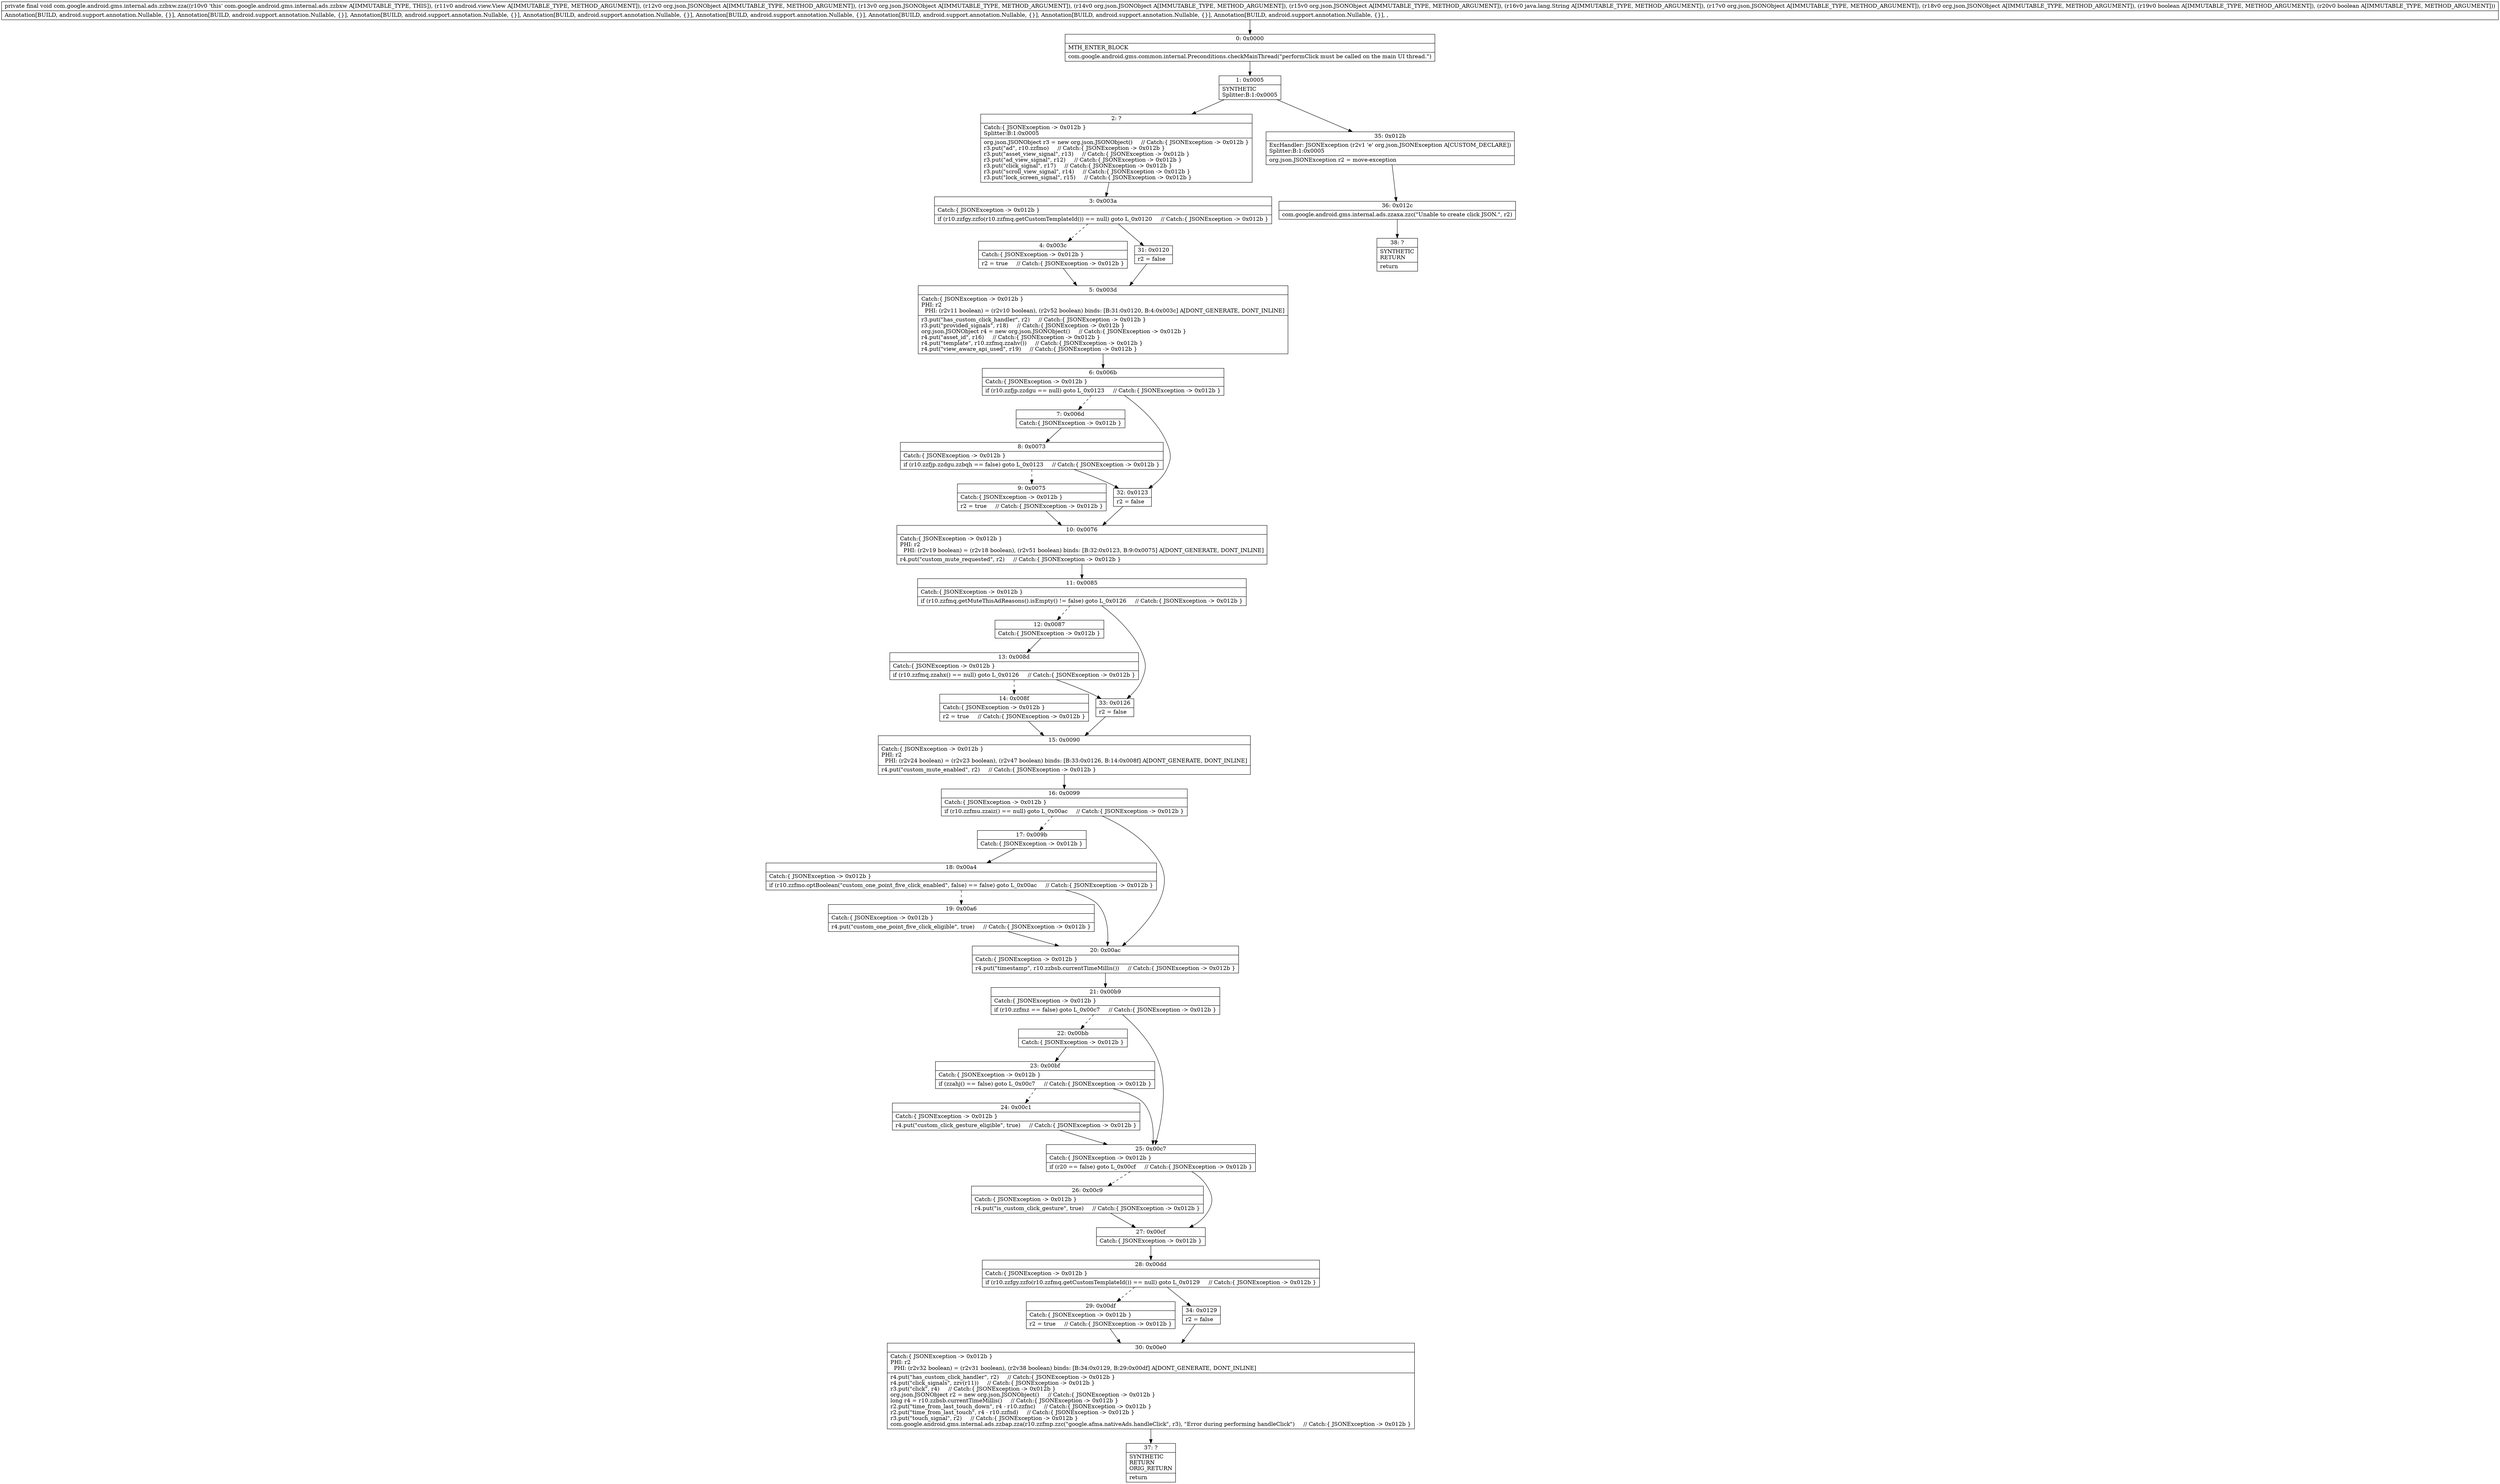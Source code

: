 digraph "CFG forcom.google.android.gms.internal.ads.zzbxw.zza(Landroid\/view\/View;Lorg\/json\/JSONObject;Lorg\/json\/JSONObject;Lorg\/json\/JSONObject;Lorg\/json\/JSONObject;Ljava\/lang\/String;Lorg\/json\/JSONObject;Lorg\/json\/JSONObject;ZZ)V" {
Node_0 [shape=record,label="{0\:\ 0x0000|MTH_ENTER_BLOCK\l|com.google.android.gms.common.internal.Preconditions.checkMainThread(\"performClick must be called on the main UI thread.\")\l}"];
Node_1 [shape=record,label="{1\:\ 0x0005|SYNTHETIC\lSplitter:B:1:0x0005\l}"];
Node_2 [shape=record,label="{2\:\ ?|Catch:\{ JSONException \-\> 0x012b \}\lSplitter:B:1:0x0005\l|org.json.JSONObject r3 = new org.json.JSONObject()     \/\/ Catch:\{ JSONException \-\> 0x012b \}\lr3.put(\"ad\", r10.zzfmo)     \/\/ Catch:\{ JSONException \-\> 0x012b \}\lr3.put(\"asset_view_signal\", r13)     \/\/ Catch:\{ JSONException \-\> 0x012b \}\lr3.put(\"ad_view_signal\", r12)     \/\/ Catch:\{ JSONException \-\> 0x012b \}\lr3.put(\"click_signal\", r17)     \/\/ Catch:\{ JSONException \-\> 0x012b \}\lr3.put(\"scroll_view_signal\", r14)     \/\/ Catch:\{ JSONException \-\> 0x012b \}\lr3.put(\"lock_screen_signal\", r15)     \/\/ Catch:\{ JSONException \-\> 0x012b \}\l}"];
Node_3 [shape=record,label="{3\:\ 0x003a|Catch:\{ JSONException \-\> 0x012b \}\l|if (r10.zzfgy.zzfo(r10.zzfmq.getCustomTemplateId()) == null) goto L_0x0120     \/\/ Catch:\{ JSONException \-\> 0x012b \}\l}"];
Node_4 [shape=record,label="{4\:\ 0x003c|Catch:\{ JSONException \-\> 0x012b \}\l|r2 = true     \/\/ Catch:\{ JSONException \-\> 0x012b \}\l}"];
Node_5 [shape=record,label="{5\:\ 0x003d|Catch:\{ JSONException \-\> 0x012b \}\lPHI: r2 \l  PHI: (r2v11 boolean) = (r2v10 boolean), (r2v52 boolean) binds: [B:31:0x0120, B:4:0x003c] A[DONT_GENERATE, DONT_INLINE]\l|r3.put(\"has_custom_click_handler\", r2)     \/\/ Catch:\{ JSONException \-\> 0x012b \}\lr3.put(\"provided_signals\", r18)     \/\/ Catch:\{ JSONException \-\> 0x012b \}\lorg.json.JSONObject r4 = new org.json.JSONObject()     \/\/ Catch:\{ JSONException \-\> 0x012b \}\lr4.put(\"asset_id\", r16)     \/\/ Catch:\{ JSONException \-\> 0x012b \}\lr4.put(\"template\", r10.zzfmq.zzahv())     \/\/ Catch:\{ JSONException \-\> 0x012b \}\lr4.put(\"view_aware_api_used\", r19)     \/\/ Catch:\{ JSONException \-\> 0x012b \}\l}"];
Node_6 [shape=record,label="{6\:\ 0x006b|Catch:\{ JSONException \-\> 0x012b \}\l|if (r10.zzfjp.zzdgu == null) goto L_0x0123     \/\/ Catch:\{ JSONException \-\> 0x012b \}\l}"];
Node_7 [shape=record,label="{7\:\ 0x006d|Catch:\{ JSONException \-\> 0x012b \}\l}"];
Node_8 [shape=record,label="{8\:\ 0x0073|Catch:\{ JSONException \-\> 0x012b \}\l|if (r10.zzfjp.zzdgu.zzbqh == false) goto L_0x0123     \/\/ Catch:\{ JSONException \-\> 0x012b \}\l}"];
Node_9 [shape=record,label="{9\:\ 0x0075|Catch:\{ JSONException \-\> 0x012b \}\l|r2 = true     \/\/ Catch:\{ JSONException \-\> 0x012b \}\l}"];
Node_10 [shape=record,label="{10\:\ 0x0076|Catch:\{ JSONException \-\> 0x012b \}\lPHI: r2 \l  PHI: (r2v19 boolean) = (r2v18 boolean), (r2v51 boolean) binds: [B:32:0x0123, B:9:0x0075] A[DONT_GENERATE, DONT_INLINE]\l|r4.put(\"custom_mute_requested\", r2)     \/\/ Catch:\{ JSONException \-\> 0x012b \}\l}"];
Node_11 [shape=record,label="{11\:\ 0x0085|Catch:\{ JSONException \-\> 0x012b \}\l|if (r10.zzfmq.getMuteThisAdReasons().isEmpty() != false) goto L_0x0126     \/\/ Catch:\{ JSONException \-\> 0x012b \}\l}"];
Node_12 [shape=record,label="{12\:\ 0x0087|Catch:\{ JSONException \-\> 0x012b \}\l}"];
Node_13 [shape=record,label="{13\:\ 0x008d|Catch:\{ JSONException \-\> 0x012b \}\l|if (r10.zzfmq.zzahx() == null) goto L_0x0126     \/\/ Catch:\{ JSONException \-\> 0x012b \}\l}"];
Node_14 [shape=record,label="{14\:\ 0x008f|Catch:\{ JSONException \-\> 0x012b \}\l|r2 = true     \/\/ Catch:\{ JSONException \-\> 0x012b \}\l}"];
Node_15 [shape=record,label="{15\:\ 0x0090|Catch:\{ JSONException \-\> 0x012b \}\lPHI: r2 \l  PHI: (r2v24 boolean) = (r2v23 boolean), (r2v47 boolean) binds: [B:33:0x0126, B:14:0x008f] A[DONT_GENERATE, DONT_INLINE]\l|r4.put(\"custom_mute_enabled\", r2)     \/\/ Catch:\{ JSONException \-\> 0x012b \}\l}"];
Node_16 [shape=record,label="{16\:\ 0x0099|Catch:\{ JSONException \-\> 0x012b \}\l|if (r10.zzfmu.zzaiz() == null) goto L_0x00ac     \/\/ Catch:\{ JSONException \-\> 0x012b \}\l}"];
Node_17 [shape=record,label="{17\:\ 0x009b|Catch:\{ JSONException \-\> 0x012b \}\l}"];
Node_18 [shape=record,label="{18\:\ 0x00a4|Catch:\{ JSONException \-\> 0x012b \}\l|if (r10.zzfmo.optBoolean(\"custom_one_point_five_click_enabled\", false) == false) goto L_0x00ac     \/\/ Catch:\{ JSONException \-\> 0x012b \}\l}"];
Node_19 [shape=record,label="{19\:\ 0x00a6|Catch:\{ JSONException \-\> 0x012b \}\l|r4.put(\"custom_one_point_five_click_eligible\", true)     \/\/ Catch:\{ JSONException \-\> 0x012b \}\l}"];
Node_20 [shape=record,label="{20\:\ 0x00ac|Catch:\{ JSONException \-\> 0x012b \}\l|r4.put(\"timestamp\", r10.zzbsb.currentTimeMillis())     \/\/ Catch:\{ JSONException \-\> 0x012b \}\l}"];
Node_21 [shape=record,label="{21\:\ 0x00b9|Catch:\{ JSONException \-\> 0x012b \}\l|if (r10.zzfmz == false) goto L_0x00c7     \/\/ Catch:\{ JSONException \-\> 0x012b \}\l}"];
Node_22 [shape=record,label="{22\:\ 0x00bb|Catch:\{ JSONException \-\> 0x012b \}\l}"];
Node_23 [shape=record,label="{23\:\ 0x00bf|Catch:\{ JSONException \-\> 0x012b \}\l|if (zzahj() == false) goto L_0x00c7     \/\/ Catch:\{ JSONException \-\> 0x012b \}\l}"];
Node_24 [shape=record,label="{24\:\ 0x00c1|Catch:\{ JSONException \-\> 0x012b \}\l|r4.put(\"custom_click_gesture_eligible\", true)     \/\/ Catch:\{ JSONException \-\> 0x012b \}\l}"];
Node_25 [shape=record,label="{25\:\ 0x00c7|Catch:\{ JSONException \-\> 0x012b \}\l|if (r20 == false) goto L_0x00cf     \/\/ Catch:\{ JSONException \-\> 0x012b \}\l}"];
Node_26 [shape=record,label="{26\:\ 0x00c9|Catch:\{ JSONException \-\> 0x012b \}\l|r4.put(\"is_custom_click_gesture\", true)     \/\/ Catch:\{ JSONException \-\> 0x012b \}\l}"];
Node_27 [shape=record,label="{27\:\ 0x00cf|Catch:\{ JSONException \-\> 0x012b \}\l}"];
Node_28 [shape=record,label="{28\:\ 0x00dd|Catch:\{ JSONException \-\> 0x012b \}\l|if (r10.zzfgy.zzfo(r10.zzfmq.getCustomTemplateId()) == null) goto L_0x0129     \/\/ Catch:\{ JSONException \-\> 0x012b \}\l}"];
Node_29 [shape=record,label="{29\:\ 0x00df|Catch:\{ JSONException \-\> 0x012b \}\l|r2 = true     \/\/ Catch:\{ JSONException \-\> 0x012b \}\l}"];
Node_30 [shape=record,label="{30\:\ 0x00e0|Catch:\{ JSONException \-\> 0x012b \}\lPHI: r2 \l  PHI: (r2v32 boolean) = (r2v31 boolean), (r2v38 boolean) binds: [B:34:0x0129, B:29:0x00df] A[DONT_GENERATE, DONT_INLINE]\l|r4.put(\"has_custom_click_handler\", r2)     \/\/ Catch:\{ JSONException \-\> 0x012b \}\lr4.put(\"click_signals\", zzv(r11))     \/\/ Catch:\{ JSONException \-\> 0x012b \}\lr3.put(\"click\", r4)     \/\/ Catch:\{ JSONException \-\> 0x012b \}\lorg.json.JSONObject r2 = new org.json.JSONObject()     \/\/ Catch:\{ JSONException \-\> 0x012b \}\llong r4 = r10.zzbsb.currentTimeMillis()     \/\/ Catch:\{ JSONException \-\> 0x012b \}\lr2.put(\"time_from_last_touch_down\", r4 \- r10.zzfnc)     \/\/ Catch:\{ JSONException \-\> 0x012b \}\lr2.put(\"time_from_last_touch\", r4 \- r10.zzfnd)     \/\/ Catch:\{ JSONException \-\> 0x012b \}\lr3.put(\"touch_signal\", r2)     \/\/ Catch:\{ JSONException \-\> 0x012b \}\lcom.google.android.gms.internal.ads.zzbap.zza(r10.zzfmp.zzc(\"google.afma.nativeAds.handleClick\", r3), \"Error during performing handleClick\")     \/\/ Catch:\{ JSONException \-\> 0x012b \}\l}"];
Node_31 [shape=record,label="{31\:\ 0x0120|r2 = false\l}"];
Node_32 [shape=record,label="{32\:\ 0x0123|r2 = false\l}"];
Node_33 [shape=record,label="{33\:\ 0x0126|r2 = false\l}"];
Node_34 [shape=record,label="{34\:\ 0x0129|r2 = false\l}"];
Node_35 [shape=record,label="{35\:\ 0x012b|ExcHandler: JSONException (r2v1 'e' org.json.JSONException A[CUSTOM_DECLARE])\lSplitter:B:1:0x0005\l|org.json.JSONException r2 = move\-exception\l}"];
Node_36 [shape=record,label="{36\:\ 0x012c|com.google.android.gms.internal.ads.zzaxa.zzc(\"Unable to create click JSON.\", r2)\l}"];
Node_37 [shape=record,label="{37\:\ ?|SYNTHETIC\lRETURN\lORIG_RETURN\l|return\l}"];
Node_38 [shape=record,label="{38\:\ ?|SYNTHETIC\lRETURN\l|return\l}"];
MethodNode[shape=record,label="{private final void com.google.android.gms.internal.ads.zzbxw.zza((r10v0 'this' com.google.android.gms.internal.ads.zzbxw A[IMMUTABLE_TYPE, THIS]), (r11v0 android.view.View A[IMMUTABLE_TYPE, METHOD_ARGUMENT]), (r12v0 org.json.JSONObject A[IMMUTABLE_TYPE, METHOD_ARGUMENT]), (r13v0 org.json.JSONObject A[IMMUTABLE_TYPE, METHOD_ARGUMENT]), (r14v0 org.json.JSONObject A[IMMUTABLE_TYPE, METHOD_ARGUMENT]), (r15v0 org.json.JSONObject A[IMMUTABLE_TYPE, METHOD_ARGUMENT]), (r16v0 java.lang.String A[IMMUTABLE_TYPE, METHOD_ARGUMENT]), (r17v0 org.json.JSONObject A[IMMUTABLE_TYPE, METHOD_ARGUMENT]), (r18v0 org.json.JSONObject A[IMMUTABLE_TYPE, METHOD_ARGUMENT]), (r19v0 boolean A[IMMUTABLE_TYPE, METHOD_ARGUMENT]), (r20v0 boolean A[IMMUTABLE_TYPE, METHOD_ARGUMENT]))  | Annotation[BUILD, android.support.annotation.Nullable, \{\}], Annotation[BUILD, android.support.annotation.Nullable, \{\}], Annotation[BUILD, android.support.annotation.Nullable, \{\}], Annotation[BUILD, android.support.annotation.Nullable, \{\}], Annotation[BUILD, android.support.annotation.Nullable, \{\}], Annotation[BUILD, android.support.annotation.Nullable, \{\}], Annotation[BUILD, android.support.annotation.Nullable, \{\}], Annotation[BUILD, android.support.annotation.Nullable, \{\}], , \l}"];
MethodNode -> Node_0;
Node_0 -> Node_1;
Node_1 -> Node_2;
Node_1 -> Node_35;
Node_2 -> Node_3;
Node_3 -> Node_4[style=dashed];
Node_3 -> Node_31;
Node_4 -> Node_5;
Node_5 -> Node_6;
Node_6 -> Node_7[style=dashed];
Node_6 -> Node_32;
Node_7 -> Node_8;
Node_8 -> Node_9[style=dashed];
Node_8 -> Node_32;
Node_9 -> Node_10;
Node_10 -> Node_11;
Node_11 -> Node_12[style=dashed];
Node_11 -> Node_33;
Node_12 -> Node_13;
Node_13 -> Node_14[style=dashed];
Node_13 -> Node_33;
Node_14 -> Node_15;
Node_15 -> Node_16;
Node_16 -> Node_17[style=dashed];
Node_16 -> Node_20;
Node_17 -> Node_18;
Node_18 -> Node_19[style=dashed];
Node_18 -> Node_20;
Node_19 -> Node_20;
Node_20 -> Node_21;
Node_21 -> Node_22[style=dashed];
Node_21 -> Node_25;
Node_22 -> Node_23;
Node_23 -> Node_24[style=dashed];
Node_23 -> Node_25;
Node_24 -> Node_25;
Node_25 -> Node_26[style=dashed];
Node_25 -> Node_27;
Node_26 -> Node_27;
Node_27 -> Node_28;
Node_28 -> Node_29[style=dashed];
Node_28 -> Node_34;
Node_29 -> Node_30;
Node_30 -> Node_37;
Node_31 -> Node_5;
Node_32 -> Node_10;
Node_33 -> Node_15;
Node_34 -> Node_30;
Node_35 -> Node_36;
Node_36 -> Node_38;
}

